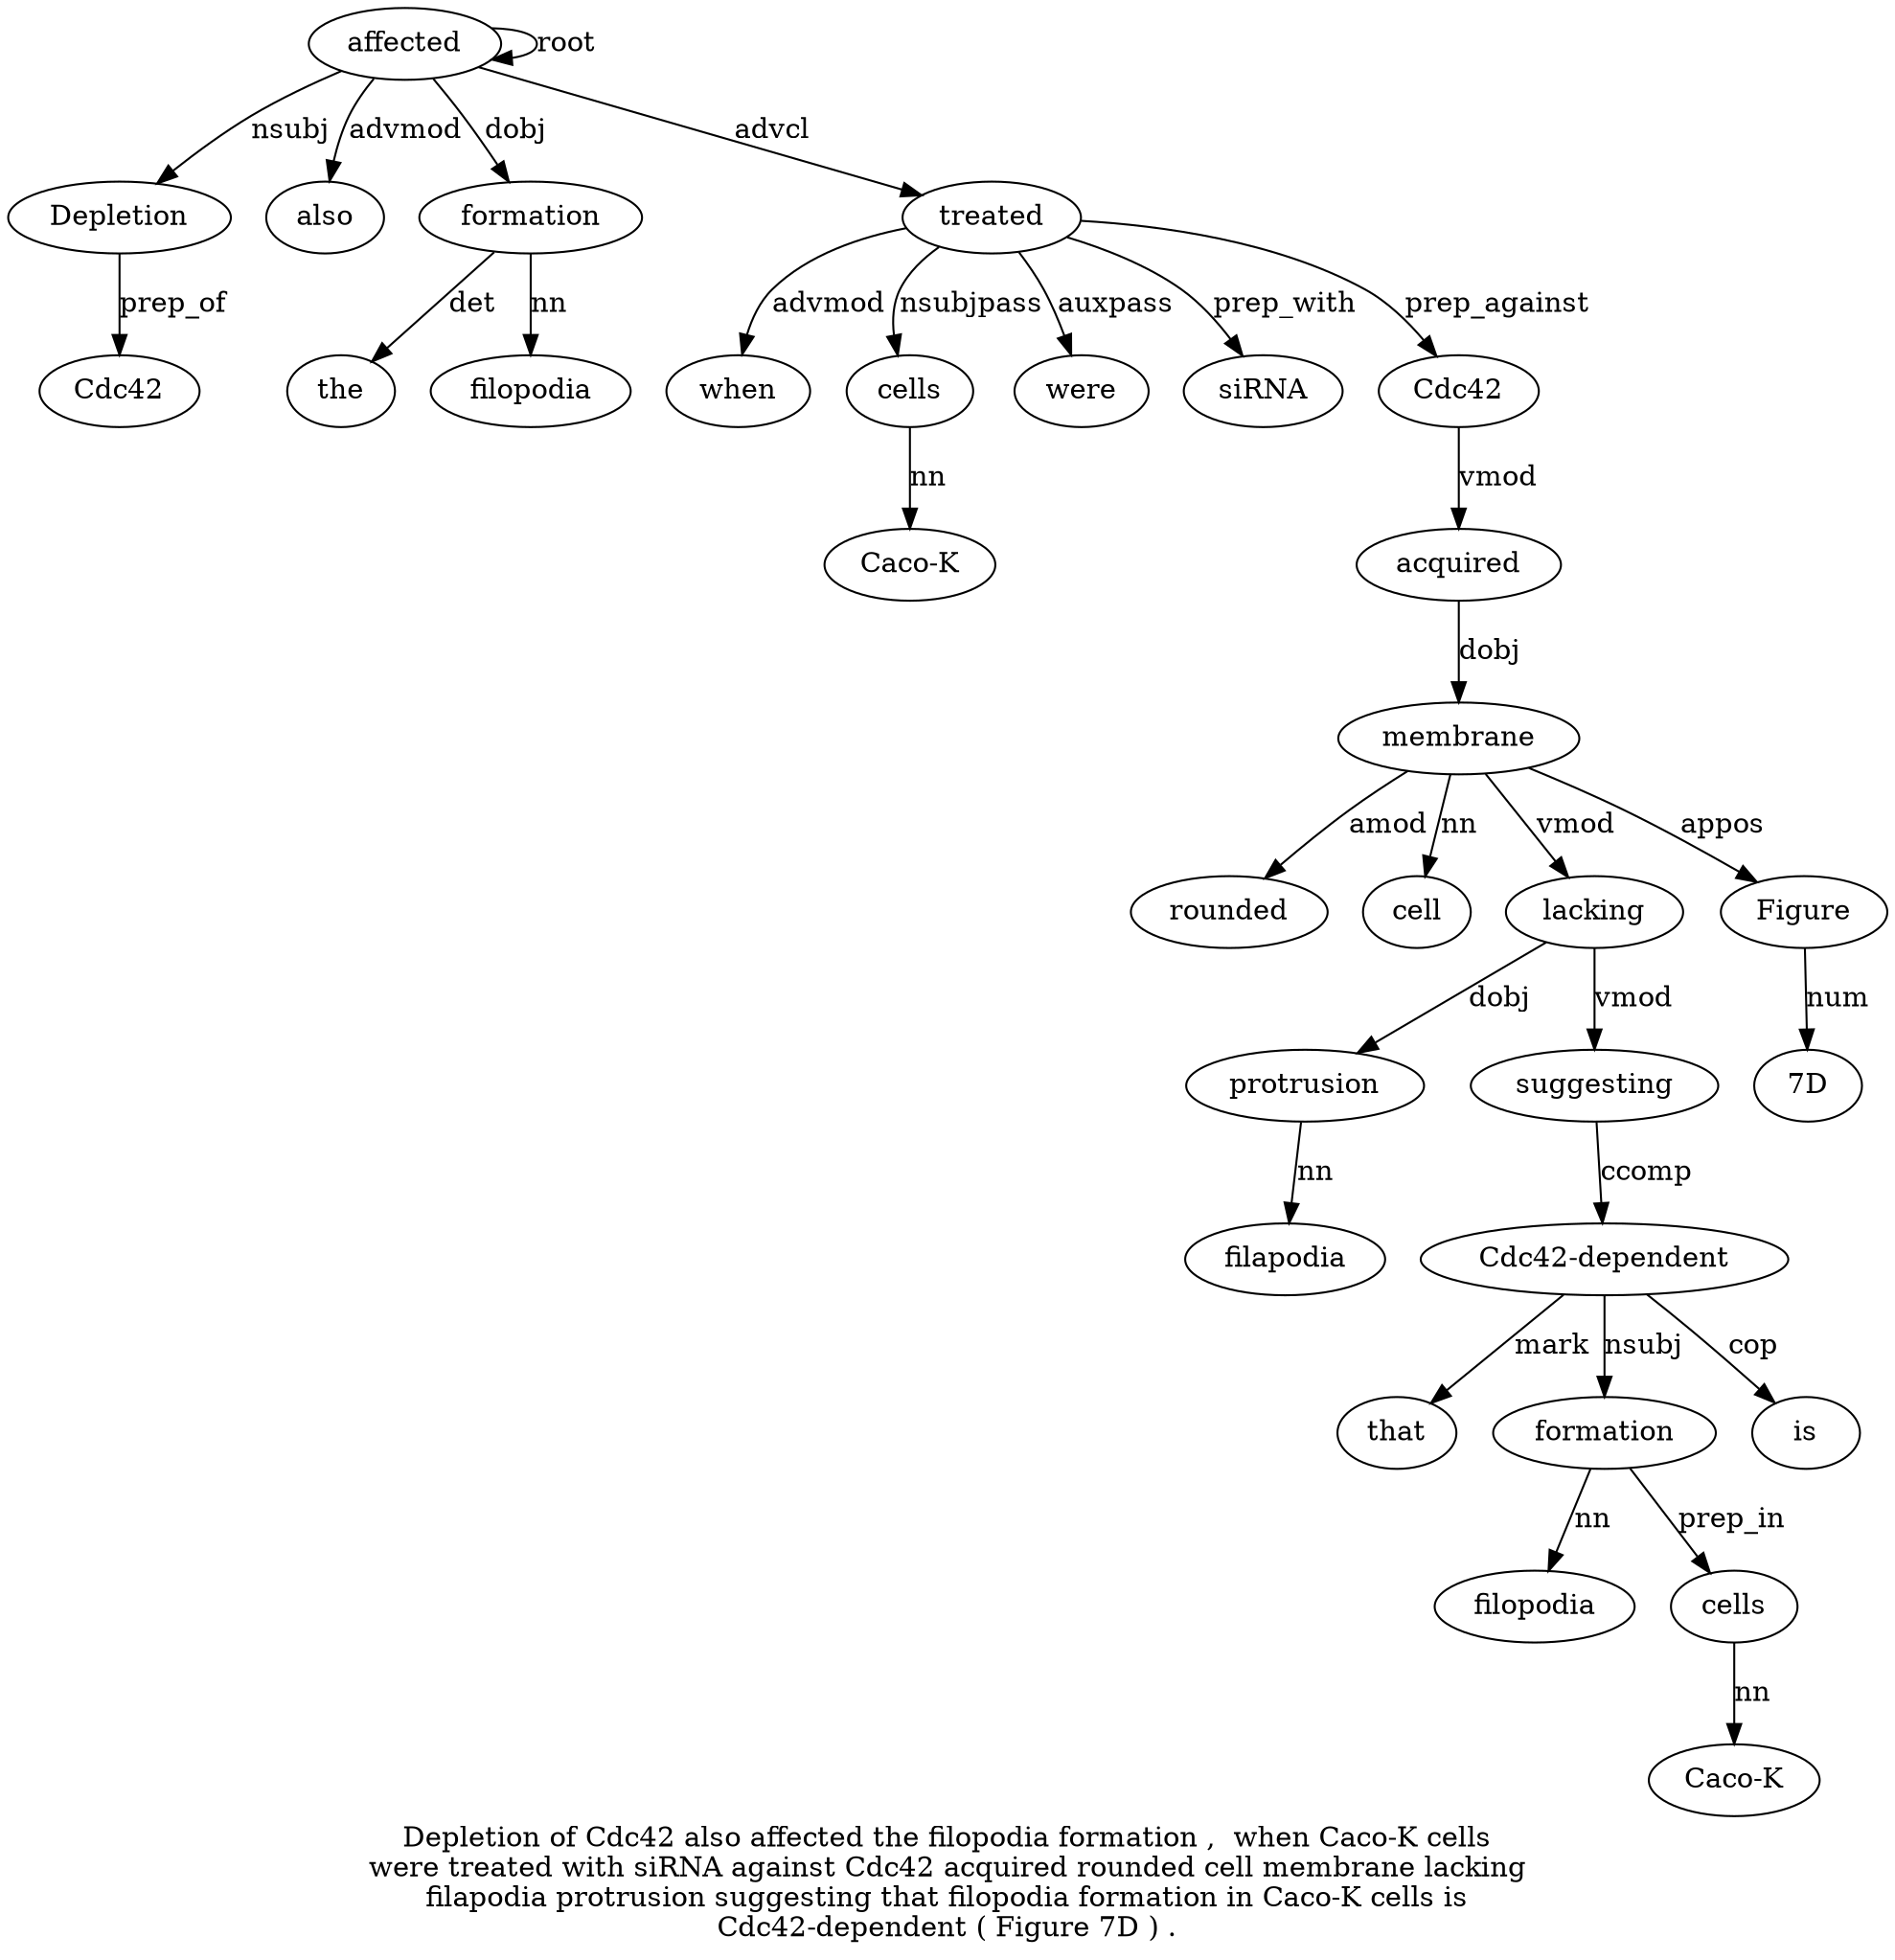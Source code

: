 digraph "Depletion of Cdc42 also affected the filopodia formation ,  when Caco-K cells were treated with siRNA against Cdc42 acquired rounded cell membrane lacking filapodia protrusion suggesting that filopodia formation in Caco-K cells is Cdc42-dependent ( Figure 7D ) ." {
label="Depletion of Cdc42 also affected the filopodia formation ,  when Caco-K cells
were treated with siRNA against Cdc42 acquired rounded cell membrane lacking
filapodia protrusion suggesting that filopodia formation in Caco-K cells is
Cdc42-dependent ( Figure 7D ) .";
affected5 [style=filled, fillcolor=white, label=affected];
Depletion1 [style=filled, fillcolor=white, label=Depletion];
affected5 -> Depletion1  [label=nsubj];
Cdc423 [style=filled, fillcolor=white, label=Cdc42];
Depletion1 -> Cdc423  [label=prep_of];
also4 [style=filled, fillcolor=white, label=also];
affected5 -> also4  [label=advmod];
affected5 -> affected5  [label=root];
formation8 [style=filled, fillcolor=white, label=formation];
the6 [style=filled, fillcolor=white, label=the];
formation8 -> the6  [label=det];
filopodia7 [style=filled, fillcolor=white, label=filopodia];
formation8 -> filopodia7  [label=nn];
affected5 -> formation8  [label=dobj];
treated14 [style=filled, fillcolor=white, label=treated];
when10 [style=filled, fillcolor=white, label=when];
treated14 -> when10  [label=advmod];
cells12 [style=filled, fillcolor=white, label=cells];
"Caco-K11" [style=filled, fillcolor=white, label="Caco-K"];
cells12 -> "Caco-K11"  [label=nn];
treated14 -> cells12  [label=nsubjpass];
were13 [style=filled, fillcolor=white, label=were];
treated14 -> were13  [label=auxpass];
affected5 -> treated14  [label=advcl];
siRNA16 [style=filled, fillcolor=white, label=siRNA];
treated14 -> siRNA16  [label=prep_with];
Cdc4218 [style=filled, fillcolor=white, label=Cdc42];
treated14 -> Cdc4218  [label=prep_against];
acquired19 [style=filled, fillcolor=white, label=acquired];
Cdc4218 -> acquired19  [label=vmod];
membrane22 [style=filled, fillcolor=white, label=membrane];
rounded20 [style=filled, fillcolor=white, label=rounded];
membrane22 -> rounded20  [label=amod];
cell21 [style=filled, fillcolor=white, label=cell];
membrane22 -> cell21  [label=nn];
acquired19 -> membrane22  [label=dobj];
lacking23 [style=filled, fillcolor=white, label=lacking];
membrane22 -> lacking23  [label=vmod];
protrusion25 [style=filled, fillcolor=white, label=protrusion];
filapodia24 [style=filled, fillcolor=white, label=filapodia];
protrusion25 -> filapodia24  [label=nn];
lacking23 -> protrusion25  [label=dobj];
suggesting26 [style=filled, fillcolor=white, label=suggesting];
lacking23 -> suggesting26  [label=vmod];
"Cdc42-dependent3" [style=filled, fillcolor=white, label="Cdc42-dependent"];
that27 [style=filled, fillcolor=white, label=that];
"Cdc42-dependent3" -> that27  [label=mark];
formation29 [style=filled, fillcolor=white, label=formation];
filopodia28 [style=filled, fillcolor=white, label=filopodia];
formation29 -> filopodia28  [label=nn];
"Cdc42-dependent3" -> formation29  [label=nsubj];
cells32 [style=filled, fillcolor=white, label=cells];
"Caco-K31" [style=filled, fillcolor=white, label="Caco-K"];
cells32 -> "Caco-K31"  [label=nn];
formation29 -> cells32  [label=prep_in];
is33 [style=filled, fillcolor=white, label=is];
"Cdc42-dependent3" -> is33  [label=cop];
suggesting26 -> "Cdc42-dependent3"  [label=ccomp];
Figure36 [style=filled, fillcolor=white, label=Figure];
membrane22 -> Figure36  [label=appos];
"7D3" [style=filled, fillcolor=white, label="7D"];
Figure36 -> "7D3"  [label=num];
}

